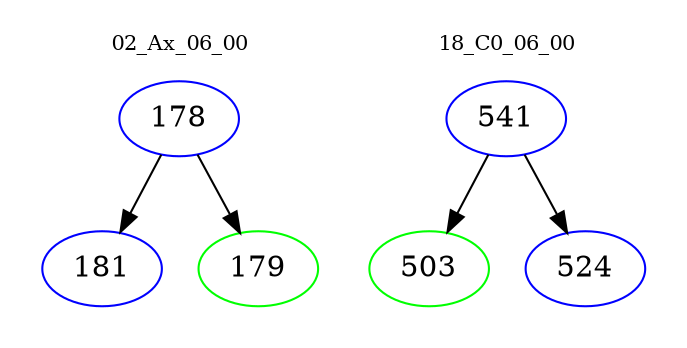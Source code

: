 digraph{
subgraph cluster_0 {
color = white
label = "02_Ax_06_00";
fontsize=10;
T0_178 [label="178", color="blue"]
T0_178 -> T0_181 [color="black"]
T0_181 [label="181", color="blue"]
T0_178 -> T0_179 [color="black"]
T0_179 [label="179", color="green"]
}
subgraph cluster_1 {
color = white
label = "18_C0_06_00";
fontsize=10;
T1_541 [label="541", color="blue"]
T1_541 -> T1_503 [color="black"]
T1_503 [label="503", color="green"]
T1_541 -> T1_524 [color="black"]
T1_524 [label="524", color="blue"]
}
}

